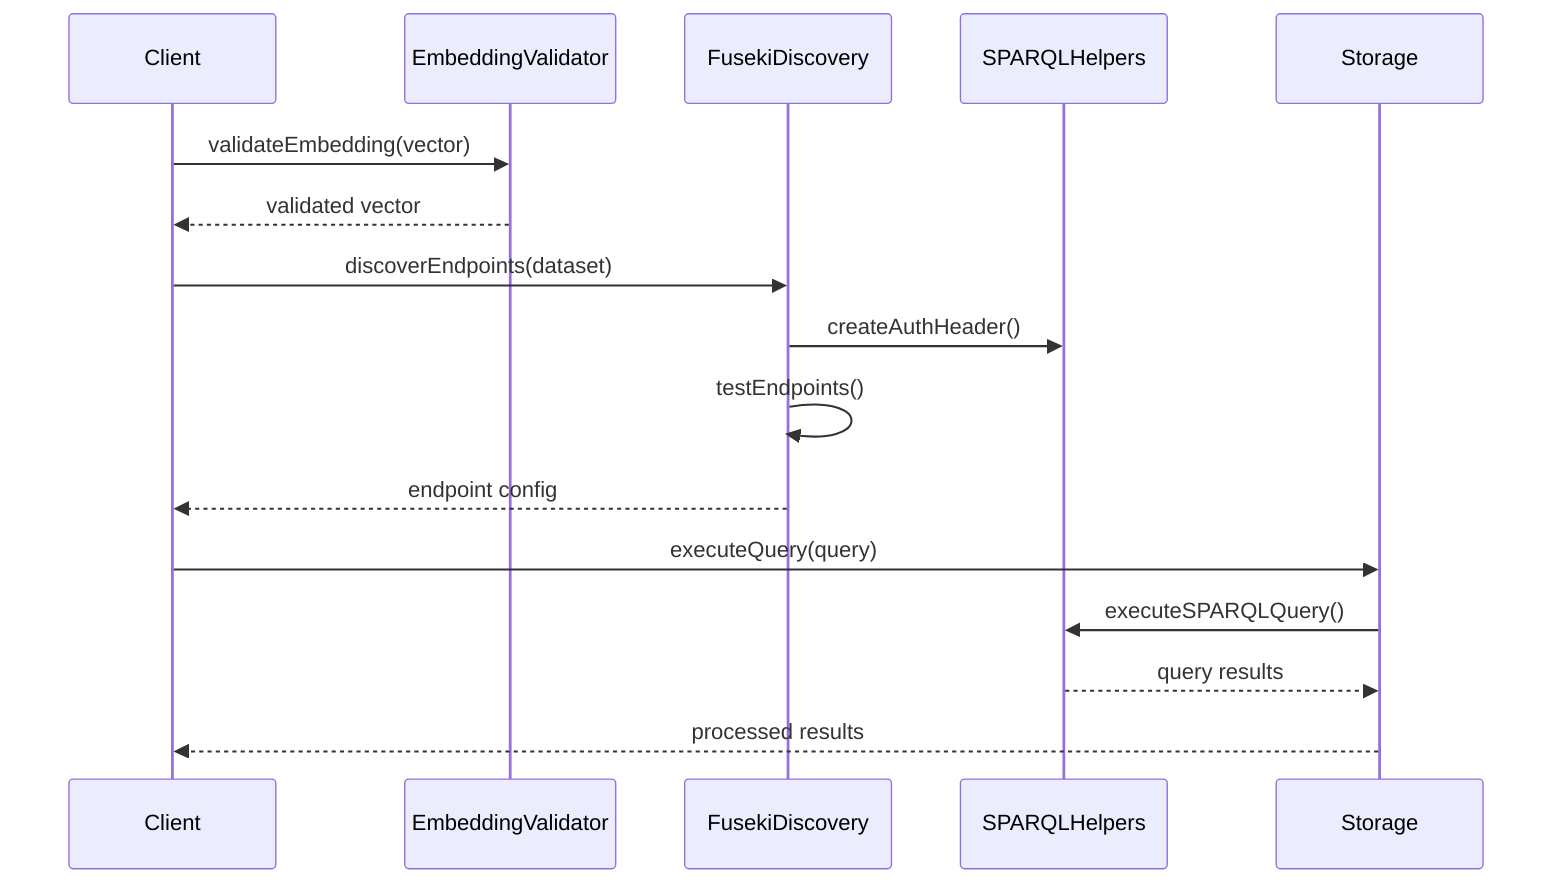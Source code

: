 sequenceDiagram
    participant Client
    participant EV as EmbeddingValidator
    participant FD as FusekiDiscovery
    participant SH as SPARQLHelpers
    participant Store as Storage

    Client->>EV: validateEmbedding(vector)
    EV-->>Client: validated vector

    Client->>FD: discoverEndpoints(dataset)
    FD->>SH: createAuthHeader()
    FD->>FD: testEndpoints()
    FD-->>Client: endpoint config

    Client->>Store: executeQuery(query)
    Store->>SH: executeSPARQLQuery()
    SH-->>Store: query results
    Store-->>Client: processed results